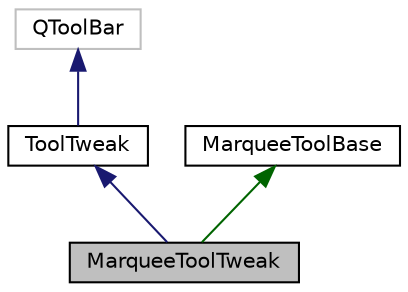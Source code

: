 digraph "MarqueeToolTweak"
{
  edge [fontname="Helvetica",fontsize="10",labelfontname="Helvetica",labelfontsize="10"];
  node [fontname="Helvetica",fontsize="10",shape=record];
  Node1 [label="MarqueeToolTweak",height=0.2,width=0.4,color="black", fillcolor="grey75", style="filled" fontcolor="black"];
  Node2 -> Node1 [dir="back",color="midnightblue",fontsize="10",style="solid",fontname="Helvetica"];
  Node2 [label="ToolTweak",height=0.2,width=0.4,color="black", fillcolor="white", style="filled",URL="$class_tool_tweak.html"];
  Node3 -> Node2 [dir="back",color="midnightblue",fontsize="10",style="solid",fontname="Helvetica"];
  Node3 [label="QToolBar",height=0.2,width=0.4,color="grey75", fillcolor="white", style="filled"];
  Node4 -> Node1 [dir="back",color="darkgreen",fontsize="10",style="solid",fontname="Helvetica"];
  Node4 [label="MarqueeToolBase",height=0.2,width=0.4,color="black", fillcolor="white", style="filled",URL="$class_marquee_tool_base.html"];
}
